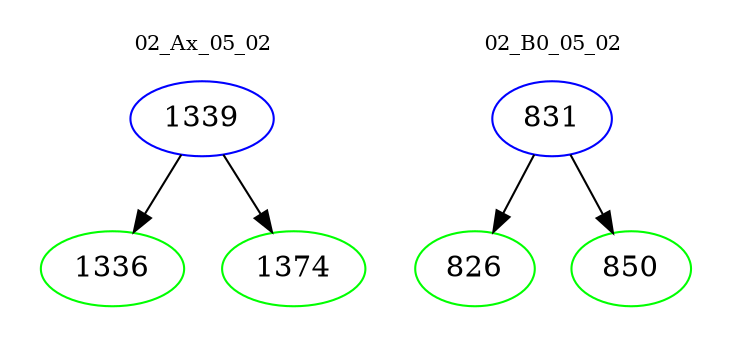 digraph{
subgraph cluster_0 {
color = white
label = "02_Ax_05_02";
fontsize=10;
T0_1339 [label="1339", color="blue"]
T0_1339 -> T0_1336 [color="black"]
T0_1336 [label="1336", color="green"]
T0_1339 -> T0_1374 [color="black"]
T0_1374 [label="1374", color="green"]
}
subgraph cluster_1 {
color = white
label = "02_B0_05_02";
fontsize=10;
T1_831 [label="831", color="blue"]
T1_831 -> T1_826 [color="black"]
T1_826 [label="826", color="green"]
T1_831 -> T1_850 [color="black"]
T1_850 [label="850", color="green"]
}
}
